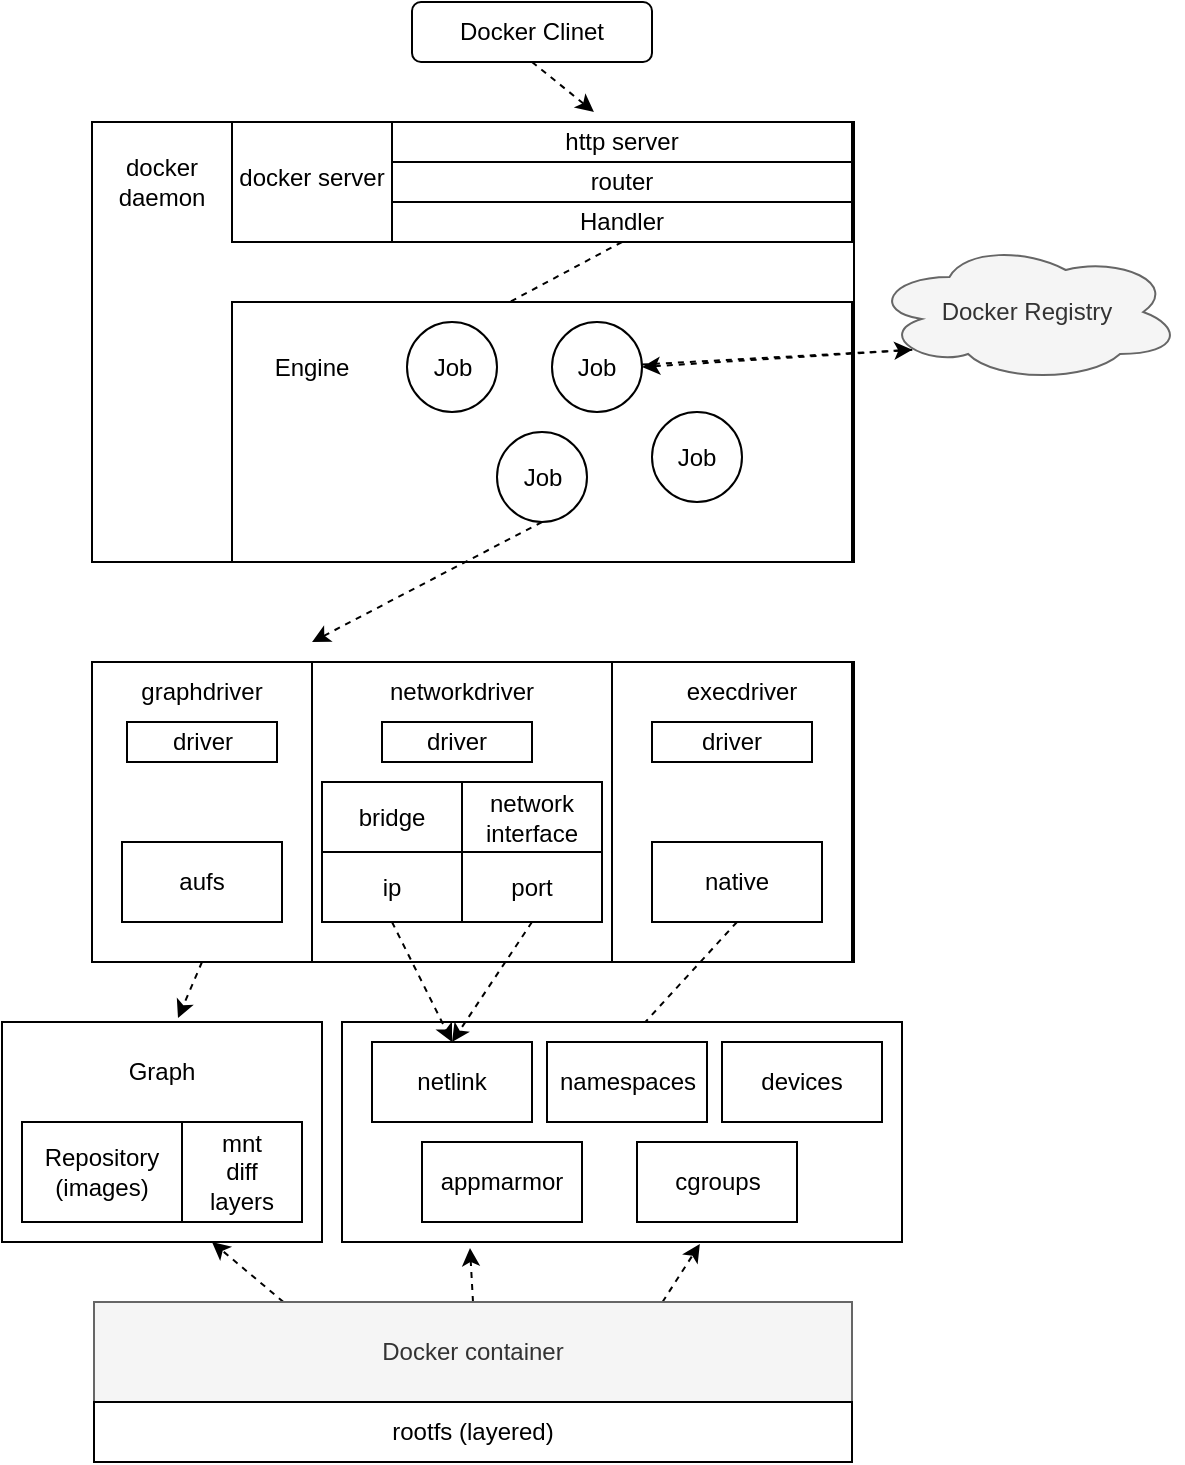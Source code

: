 <mxfile version="20.2.8" type="github">
  <diagram id="Tp71khMLfh7wHgKyup4S" name="Page-1">
    <mxGraphModel dx="1374" dy="786" grid="1" gridSize="10" guides="1" tooltips="1" connect="1" arrows="1" fold="1" page="1" pageScale="1" pageWidth="827" pageHeight="1169" math="0" shadow="0">
      <root>
        <mxCell id="0" />
        <mxCell id="1" parent="0" />
        <mxCell id="SSAjeITuFm1SIbfKR8R_-53" style="edgeStyle=none;rounded=0;orthogonalLoop=1;jettySize=auto;html=1;exitX=0.5;exitY=1;exitDx=0;exitDy=0;entryX=0.439;entryY=-0.25;entryDx=0;entryDy=0;entryPerimeter=0;dashed=1;endArrow=classic;endFill=1;" edge="1" parent="1" source="SSAjeITuFm1SIbfKR8R_-2" target="SSAjeITuFm1SIbfKR8R_-6">
          <mxGeometry relative="1" as="geometry" />
        </mxCell>
        <mxCell id="SSAjeITuFm1SIbfKR8R_-2" value="Docker Clinet" style="rounded=1;whiteSpace=wrap;html=1;" vertex="1" parent="1">
          <mxGeometry x="410" y="110" width="120" height="30" as="geometry" />
        </mxCell>
        <mxCell id="SSAjeITuFm1SIbfKR8R_-4" value="" style="rounded=0;whiteSpace=wrap;html=1;" vertex="1" parent="1">
          <mxGeometry x="250" y="170" width="381" height="220" as="geometry" />
        </mxCell>
        <mxCell id="SSAjeITuFm1SIbfKR8R_-5" value="" style="rounded=0;whiteSpace=wrap;html=1;" vertex="1" parent="1">
          <mxGeometry x="320" y="170" width="310" height="60" as="geometry" />
        </mxCell>
        <mxCell id="SSAjeITuFm1SIbfKR8R_-6" value="http server" style="rounded=0;whiteSpace=wrap;html=1;" vertex="1" parent="1">
          <mxGeometry x="400" y="170" width="230" height="20" as="geometry" />
        </mxCell>
        <mxCell id="SSAjeITuFm1SIbfKR8R_-7" value="router" style="rounded=0;whiteSpace=wrap;html=1;" vertex="1" parent="1">
          <mxGeometry x="400" y="190" width="230" height="20" as="geometry" />
        </mxCell>
        <mxCell id="SSAjeITuFm1SIbfKR8R_-54" style="edgeStyle=none;rounded=0;orthogonalLoop=1;jettySize=auto;html=1;exitX=0.5;exitY=1;exitDx=0;exitDy=0;entryX=0.767;entryY=-0.022;entryDx=0;entryDy=0;entryPerimeter=0;dashed=1;endArrow=classic;endFill=1;" edge="1" parent="1" source="SSAjeITuFm1SIbfKR8R_-8" target="SSAjeITuFm1SIbfKR8R_-13">
          <mxGeometry relative="1" as="geometry" />
        </mxCell>
        <mxCell id="SSAjeITuFm1SIbfKR8R_-8" value="Handler" style="rounded=0;whiteSpace=wrap;html=1;" vertex="1" parent="1">
          <mxGeometry x="400" y="210" width="230" height="20" as="geometry" />
        </mxCell>
        <mxCell id="SSAjeITuFm1SIbfKR8R_-9" value="docker server" style="text;html=1;strokeColor=none;fillColor=none;align=center;verticalAlign=middle;whiteSpace=wrap;rounded=0;" vertex="1" parent="1">
          <mxGeometry x="320" y="185" width="80" height="25" as="geometry" />
        </mxCell>
        <mxCell id="SSAjeITuFm1SIbfKR8R_-10" value="docker daemon" style="text;html=1;strokeColor=none;fillColor=none;align=center;verticalAlign=middle;whiteSpace=wrap;rounded=0;" vertex="1" parent="1">
          <mxGeometry x="250" y="185" width="70" height="30" as="geometry" />
        </mxCell>
        <mxCell id="SSAjeITuFm1SIbfKR8R_-11" value="" style="rounded=0;whiteSpace=wrap;html=1;" vertex="1" parent="1">
          <mxGeometry x="320" y="260" width="310" height="130" as="geometry" />
        </mxCell>
        <mxCell id="SSAjeITuFm1SIbfKR8R_-13" value="Job" style="ellipse;whiteSpace=wrap;html=1;aspect=fixed;" vertex="1" parent="1">
          <mxGeometry x="407.5" y="270" width="45" height="45" as="geometry" />
        </mxCell>
        <mxCell id="SSAjeITuFm1SIbfKR8R_-14" value="Job" style="ellipse;whiteSpace=wrap;html=1;aspect=fixed;" vertex="1" parent="1">
          <mxGeometry x="480" y="270" width="45" height="45" as="geometry" />
        </mxCell>
        <mxCell id="SSAjeITuFm1SIbfKR8R_-15" value="Job" style="ellipse;whiteSpace=wrap;html=1;aspect=fixed;" vertex="1" parent="1">
          <mxGeometry x="530" y="315" width="45" height="45" as="geometry" />
        </mxCell>
        <mxCell id="SSAjeITuFm1SIbfKR8R_-16" value="Job" style="ellipse;whiteSpace=wrap;html=1;aspect=fixed;" vertex="1" parent="1">
          <mxGeometry x="452.5" y="325" width="45" height="45" as="geometry" />
        </mxCell>
        <mxCell id="SSAjeITuFm1SIbfKR8R_-17" value="Engine" style="text;html=1;strokeColor=none;fillColor=none;align=center;verticalAlign=middle;whiteSpace=wrap;rounded=0;" vertex="1" parent="1">
          <mxGeometry x="330" y="277.5" width="60" height="30" as="geometry" />
        </mxCell>
        <mxCell id="SSAjeITuFm1SIbfKR8R_-20" style="rounded=0;orthogonalLoop=1;jettySize=auto;html=1;dashed=1;endArrow=classic;endFill=1;entryX=0.13;entryY=0.77;entryDx=0;entryDy=0;entryPerimeter=0;" edge="1" parent="1" source="SSAjeITuFm1SIbfKR8R_-14" target="SSAjeITuFm1SIbfKR8R_-18">
          <mxGeometry relative="1" as="geometry" />
        </mxCell>
        <mxCell id="SSAjeITuFm1SIbfKR8R_-21" style="edgeStyle=none;rounded=0;orthogonalLoop=1;jettySize=auto;html=1;exitX=0.13;exitY=0.77;exitDx=0;exitDy=0;exitPerimeter=0;entryX=1;entryY=0.5;entryDx=0;entryDy=0;dashed=1;endArrow=classic;endFill=1;" edge="1" parent="1" source="SSAjeITuFm1SIbfKR8R_-18" target="SSAjeITuFm1SIbfKR8R_-14">
          <mxGeometry relative="1" as="geometry" />
        </mxCell>
        <mxCell id="SSAjeITuFm1SIbfKR8R_-18" value="Docker Registry" style="ellipse;shape=cloud;whiteSpace=wrap;html=1;fillColor=#f5f5f5;fontColor=#333333;strokeColor=#666666;" vertex="1" parent="1">
          <mxGeometry x="640" y="230" width="155" height="70" as="geometry" />
        </mxCell>
        <mxCell id="SSAjeITuFm1SIbfKR8R_-22" value="" style="rounded=0;whiteSpace=wrap;html=1;" vertex="1" parent="1">
          <mxGeometry x="251" y="440" width="380" height="150" as="geometry" />
        </mxCell>
        <mxCell id="SSAjeITuFm1SIbfKR8R_-56" style="edgeStyle=none;rounded=0;orthogonalLoop=1;jettySize=auto;html=1;exitX=0.5;exitY=1;exitDx=0;exitDy=0;entryX=0.55;entryY=-0.018;entryDx=0;entryDy=0;entryPerimeter=0;dashed=1;endArrow=classic;endFill=1;" edge="1" parent="1" source="SSAjeITuFm1SIbfKR8R_-23" target="SSAjeITuFm1SIbfKR8R_-48">
          <mxGeometry relative="1" as="geometry" />
        </mxCell>
        <mxCell id="SSAjeITuFm1SIbfKR8R_-23" value="" style="rounded=0;whiteSpace=wrap;html=1;" vertex="1" parent="1">
          <mxGeometry x="250" y="440" width="110" height="150" as="geometry" />
        </mxCell>
        <mxCell id="SSAjeITuFm1SIbfKR8R_-25" value="" style="rounded=0;whiteSpace=wrap;html=1;" vertex="1" parent="1">
          <mxGeometry x="360" y="440" width="150" height="150" as="geometry" />
        </mxCell>
        <mxCell id="SSAjeITuFm1SIbfKR8R_-26" value="" style="rounded=0;whiteSpace=wrap;html=1;" vertex="1" parent="1">
          <mxGeometry x="510" y="440" width="120" height="150" as="geometry" />
        </mxCell>
        <mxCell id="SSAjeITuFm1SIbfKR8R_-27" value="graphdriver" style="text;html=1;strokeColor=none;fillColor=none;align=center;verticalAlign=middle;whiteSpace=wrap;rounded=0;" vertex="1" parent="1">
          <mxGeometry x="275" y="440" width="60" height="30" as="geometry" />
        </mxCell>
        <mxCell id="SSAjeITuFm1SIbfKR8R_-28" value="networkdriver" style="text;html=1;strokeColor=none;fillColor=none;align=center;verticalAlign=middle;whiteSpace=wrap;rounded=0;" vertex="1" parent="1">
          <mxGeometry x="390" y="440" width="90" height="30" as="geometry" />
        </mxCell>
        <mxCell id="SSAjeITuFm1SIbfKR8R_-29" value="execdriver" style="text;html=1;strokeColor=none;fillColor=none;align=center;verticalAlign=middle;whiteSpace=wrap;rounded=0;" vertex="1" parent="1">
          <mxGeometry x="530" y="440" width="90" height="30" as="geometry" />
        </mxCell>
        <mxCell id="SSAjeITuFm1SIbfKR8R_-30" value="driver" style="rounded=0;whiteSpace=wrap;html=1;" vertex="1" parent="1">
          <mxGeometry x="267.5" y="470" width="75" height="20" as="geometry" />
        </mxCell>
        <mxCell id="SSAjeITuFm1SIbfKR8R_-31" value="aufs" style="rounded=0;whiteSpace=wrap;html=1;" vertex="1" parent="1">
          <mxGeometry x="265" y="530" width="80" height="40" as="geometry" />
        </mxCell>
        <mxCell id="SSAjeITuFm1SIbfKR8R_-32" value="driver" style="rounded=0;whiteSpace=wrap;html=1;" vertex="1" parent="1">
          <mxGeometry x="395" y="470" width="75" height="20" as="geometry" />
        </mxCell>
        <mxCell id="SSAjeITuFm1SIbfKR8R_-37" value="" style="group" vertex="1" connectable="0" parent="1">
          <mxGeometry x="365" y="500" width="140" height="70" as="geometry" />
        </mxCell>
        <mxCell id="SSAjeITuFm1SIbfKR8R_-33" value="bridge" style="rounded=0;whiteSpace=wrap;html=1;" vertex="1" parent="SSAjeITuFm1SIbfKR8R_-37">
          <mxGeometry width="70" height="35" as="geometry" />
        </mxCell>
        <mxCell id="SSAjeITuFm1SIbfKR8R_-34" value="ip" style="rounded=0;whiteSpace=wrap;html=1;" vertex="1" parent="SSAjeITuFm1SIbfKR8R_-37">
          <mxGeometry y="35" width="70" height="35" as="geometry" />
        </mxCell>
        <mxCell id="SSAjeITuFm1SIbfKR8R_-35" value="network interface" style="rounded=0;whiteSpace=wrap;html=1;" vertex="1" parent="SSAjeITuFm1SIbfKR8R_-37">
          <mxGeometry x="70" width="70" height="35" as="geometry" />
        </mxCell>
        <mxCell id="SSAjeITuFm1SIbfKR8R_-36" value="port" style="rounded=0;whiteSpace=wrap;html=1;" vertex="1" parent="SSAjeITuFm1SIbfKR8R_-37">
          <mxGeometry x="70" y="35" width="70" height="35" as="geometry" />
        </mxCell>
        <mxCell id="SSAjeITuFm1SIbfKR8R_-59" style="edgeStyle=none;rounded=0;orthogonalLoop=1;jettySize=auto;html=1;exitX=0.5;exitY=1;exitDx=0;exitDy=0;entryX=0.5;entryY=0;entryDx=0;entryDy=0;dashed=1;endArrow=classic;endFill=1;" edge="1" parent="1" source="SSAjeITuFm1SIbfKR8R_-38" target="SSAjeITuFm1SIbfKR8R_-42">
          <mxGeometry relative="1" as="geometry" />
        </mxCell>
        <mxCell id="SSAjeITuFm1SIbfKR8R_-38" value="native" style="rounded=0;whiteSpace=wrap;html=1;" vertex="1" parent="1">
          <mxGeometry x="530" y="530" width="85" height="40" as="geometry" />
        </mxCell>
        <mxCell id="SSAjeITuFm1SIbfKR8R_-39" value="driver" style="rounded=0;whiteSpace=wrap;html=1;" vertex="1" parent="1">
          <mxGeometry x="530" y="470" width="80" height="20" as="geometry" />
        </mxCell>
        <mxCell id="SSAjeITuFm1SIbfKR8R_-40" value="" style="rounded=0;whiteSpace=wrap;html=1;" vertex="1" parent="1">
          <mxGeometry x="375" y="620" width="280" height="110" as="geometry" />
        </mxCell>
        <mxCell id="SSAjeITuFm1SIbfKR8R_-41" value="netlink" style="rounded=0;whiteSpace=wrap;html=1;" vertex="1" parent="1">
          <mxGeometry x="390" y="630" width="80" height="40" as="geometry" />
        </mxCell>
        <mxCell id="SSAjeITuFm1SIbfKR8R_-42" value="namespaces" style="rounded=0;whiteSpace=wrap;html=1;" vertex="1" parent="1">
          <mxGeometry x="477.5" y="630" width="80" height="40" as="geometry" />
        </mxCell>
        <mxCell id="SSAjeITuFm1SIbfKR8R_-43" value="devices" style="rounded=0;whiteSpace=wrap;html=1;" vertex="1" parent="1">
          <mxGeometry x="565" y="630" width="80" height="40" as="geometry" />
        </mxCell>
        <mxCell id="SSAjeITuFm1SIbfKR8R_-44" value="appmarmor" style="rounded=0;whiteSpace=wrap;html=1;" vertex="1" parent="1">
          <mxGeometry x="415" y="680" width="80" height="40" as="geometry" />
        </mxCell>
        <mxCell id="SSAjeITuFm1SIbfKR8R_-45" value="cgroups" style="rounded=0;whiteSpace=wrap;html=1;" vertex="1" parent="1">
          <mxGeometry x="522.5" y="680" width="80" height="40" as="geometry" />
        </mxCell>
        <mxCell id="SSAjeITuFm1SIbfKR8R_-60" style="edgeStyle=none;rounded=0;orthogonalLoop=1;jettySize=auto;html=1;exitX=0.5;exitY=0;exitDx=0;exitDy=0;entryX=0.229;entryY=1.027;entryDx=0;entryDy=0;entryPerimeter=0;dashed=1;endArrow=classic;endFill=1;" edge="1" parent="1" source="SSAjeITuFm1SIbfKR8R_-46" target="SSAjeITuFm1SIbfKR8R_-40">
          <mxGeometry relative="1" as="geometry">
            <Array as="points">
              <mxPoint x="439" y="733" />
            </Array>
          </mxGeometry>
        </mxCell>
        <mxCell id="SSAjeITuFm1SIbfKR8R_-61" style="edgeStyle=none;rounded=0;orthogonalLoop=1;jettySize=auto;html=1;exitX=0.25;exitY=0;exitDx=0;exitDy=0;dashed=1;endArrow=classic;endFill=1;" edge="1" parent="1" source="SSAjeITuFm1SIbfKR8R_-46">
          <mxGeometry relative="1" as="geometry">
            <mxPoint x="310" y="730" as="targetPoint" />
          </mxGeometry>
        </mxCell>
        <mxCell id="SSAjeITuFm1SIbfKR8R_-62" style="edgeStyle=none;rounded=0;orthogonalLoop=1;jettySize=auto;html=1;exitX=0.75;exitY=0;exitDx=0;exitDy=0;entryX=0.639;entryY=1.009;entryDx=0;entryDy=0;entryPerimeter=0;dashed=1;endArrow=classic;endFill=1;" edge="1" parent="1" source="SSAjeITuFm1SIbfKR8R_-46" target="SSAjeITuFm1SIbfKR8R_-40">
          <mxGeometry relative="1" as="geometry" />
        </mxCell>
        <mxCell id="SSAjeITuFm1SIbfKR8R_-46" value="Docker container" style="rounded=0;whiteSpace=wrap;html=1;fillColor=#f5f5f5;fontColor=#333333;strokeColor=#666666;" vertex="1" parent="1">
          <mxGeometry x="251" y="760" width="379" height="50" as="geometry" />
        </mxCell>
        <mxCell id="SSAjeITuFm1SIbfKR8R_-47" value="rootfs (layered)" style="rounded=0;whiteSpace=wrap;html=1;" vertex="1" parent="1">
          <mxGeometry x="251" y="810" width="379" height="30" as="geometry" />
        </mxCell>
        <mxCell id="SSAjeITuFm1SIbfKR8R_-52" value="" style="group" vertex="1" connectable="0" parent="1">
          <mxGeometry x="205" y="620" width="160" height="110" as="geometry" />
        </mxCell>
        <mxCell id="SSAjeITuFm1SIbfKR8R_-48" value="" style="rounded=0;whiteSpace=wrap;html=1;" vertex="1" parent="SSAjeITuFm1SIbfKR8R_-52">
          <mxGeometry width="160" height="110" as="geometry" />
        </mxCell>
        <mxCell id="SSAjeITuFm1SIbfKR8R_-49" value="Repository (images)" style="rounded=0;whiteSpace=wrap;html=1;" vertex="1" parent="SSAjeITuFm1SIbfKR8R_-52">
          <mxGeometry x="10" y="50" width="80" height="50" as="geometry" />
        </mxCell>
        <mxCell id="SSAjeITuFm1SIbfKR8R_-50" value="mnt&lt;br&gt;diff&lt;br&gt;layers" style="rounded=0;whiteSpace=wrap;html=1;" vertex="1" parent="SSAjeITuFm1SIbfKR8R_-52">
          <mxGeometry x="90" y="50" width="60" height="50" as="geometry" />
        </mxCell>
        <mxCell id="SSAjeITuFm1SIbfKR8R_-51" value="Graph" style="text;html=1;strokeColor=none;fillColor=none;align=center;verticalAlign=middle;whiteSpace=wrap;rounded=0;" vertex="1" parent="SSAjeITuFm1SIbfKR8R_-52">
          <mxGeometry x="50" y="10" width="60" height="30" as="geometry" />
        </mxCell>
        <mxCell id="SSAjeITuFm1SIbfKR8R_-55" style="edgeStyle=none;rounded=0;orthogonalLoop=1;jettySize=auto;html=1;exitX=0.5;exitY=1;exitDx=0;exitDy=0;dashed=1;endArrow=classic;endFill=1;" edge="1" parent="1" source="SSAjeITuFm1SIbfKR8R_-16">
          <mxGeometry relative="1" as="geometry">
            <mxPoint x="360" y="430" as="targetPoint" />
          </mxGeometry>
        </mxCell>
        <mxCell id="SSAjeITuFm1SIbfKR8R_-57" style="edgeStyle=none;rounded=0;orthogonalLoop=1;jettySize=auto;html=1;exitX=0.5;exitY=1;exitDx=0;exitDy=0;entryX=0.5;entryY=0;entryDx=0;entryDy=0;dashed=1;endArrow=classic;endFill=1;" edge="1" parent="1" source="SSAjeITuFm1SIbfKR8R_-34" target="SSAjeITuFm1SIbfKR8R_-41">
          <mxGeometry relative="1" as="geometry" />
        </mxCell>
        <mxCell id="SSAjeITuFm1SIbfKR8R_-58" style="edgeStyle=none;rounded=0;orthogonalLoop=1;jettySize=auto;html=1;exitX=0.5;exitY=1;exitDx=0;exitDy=0;entryX=0.5;entryY=0;entryDx=0;entryDy=0;dashed=1;endArrow=classic;endFill=1;" edge="1" parent="1" source="SSAjeITuFm1SIbfKR8R_-36" target="SSAjeITuFm1SIbfKR8R_-41">
          <mxGeometry relative="1" as="geometry" />
        </mxCell>
      </root>
    </mxGraphModel>
  </diagram>
</mxfile>
